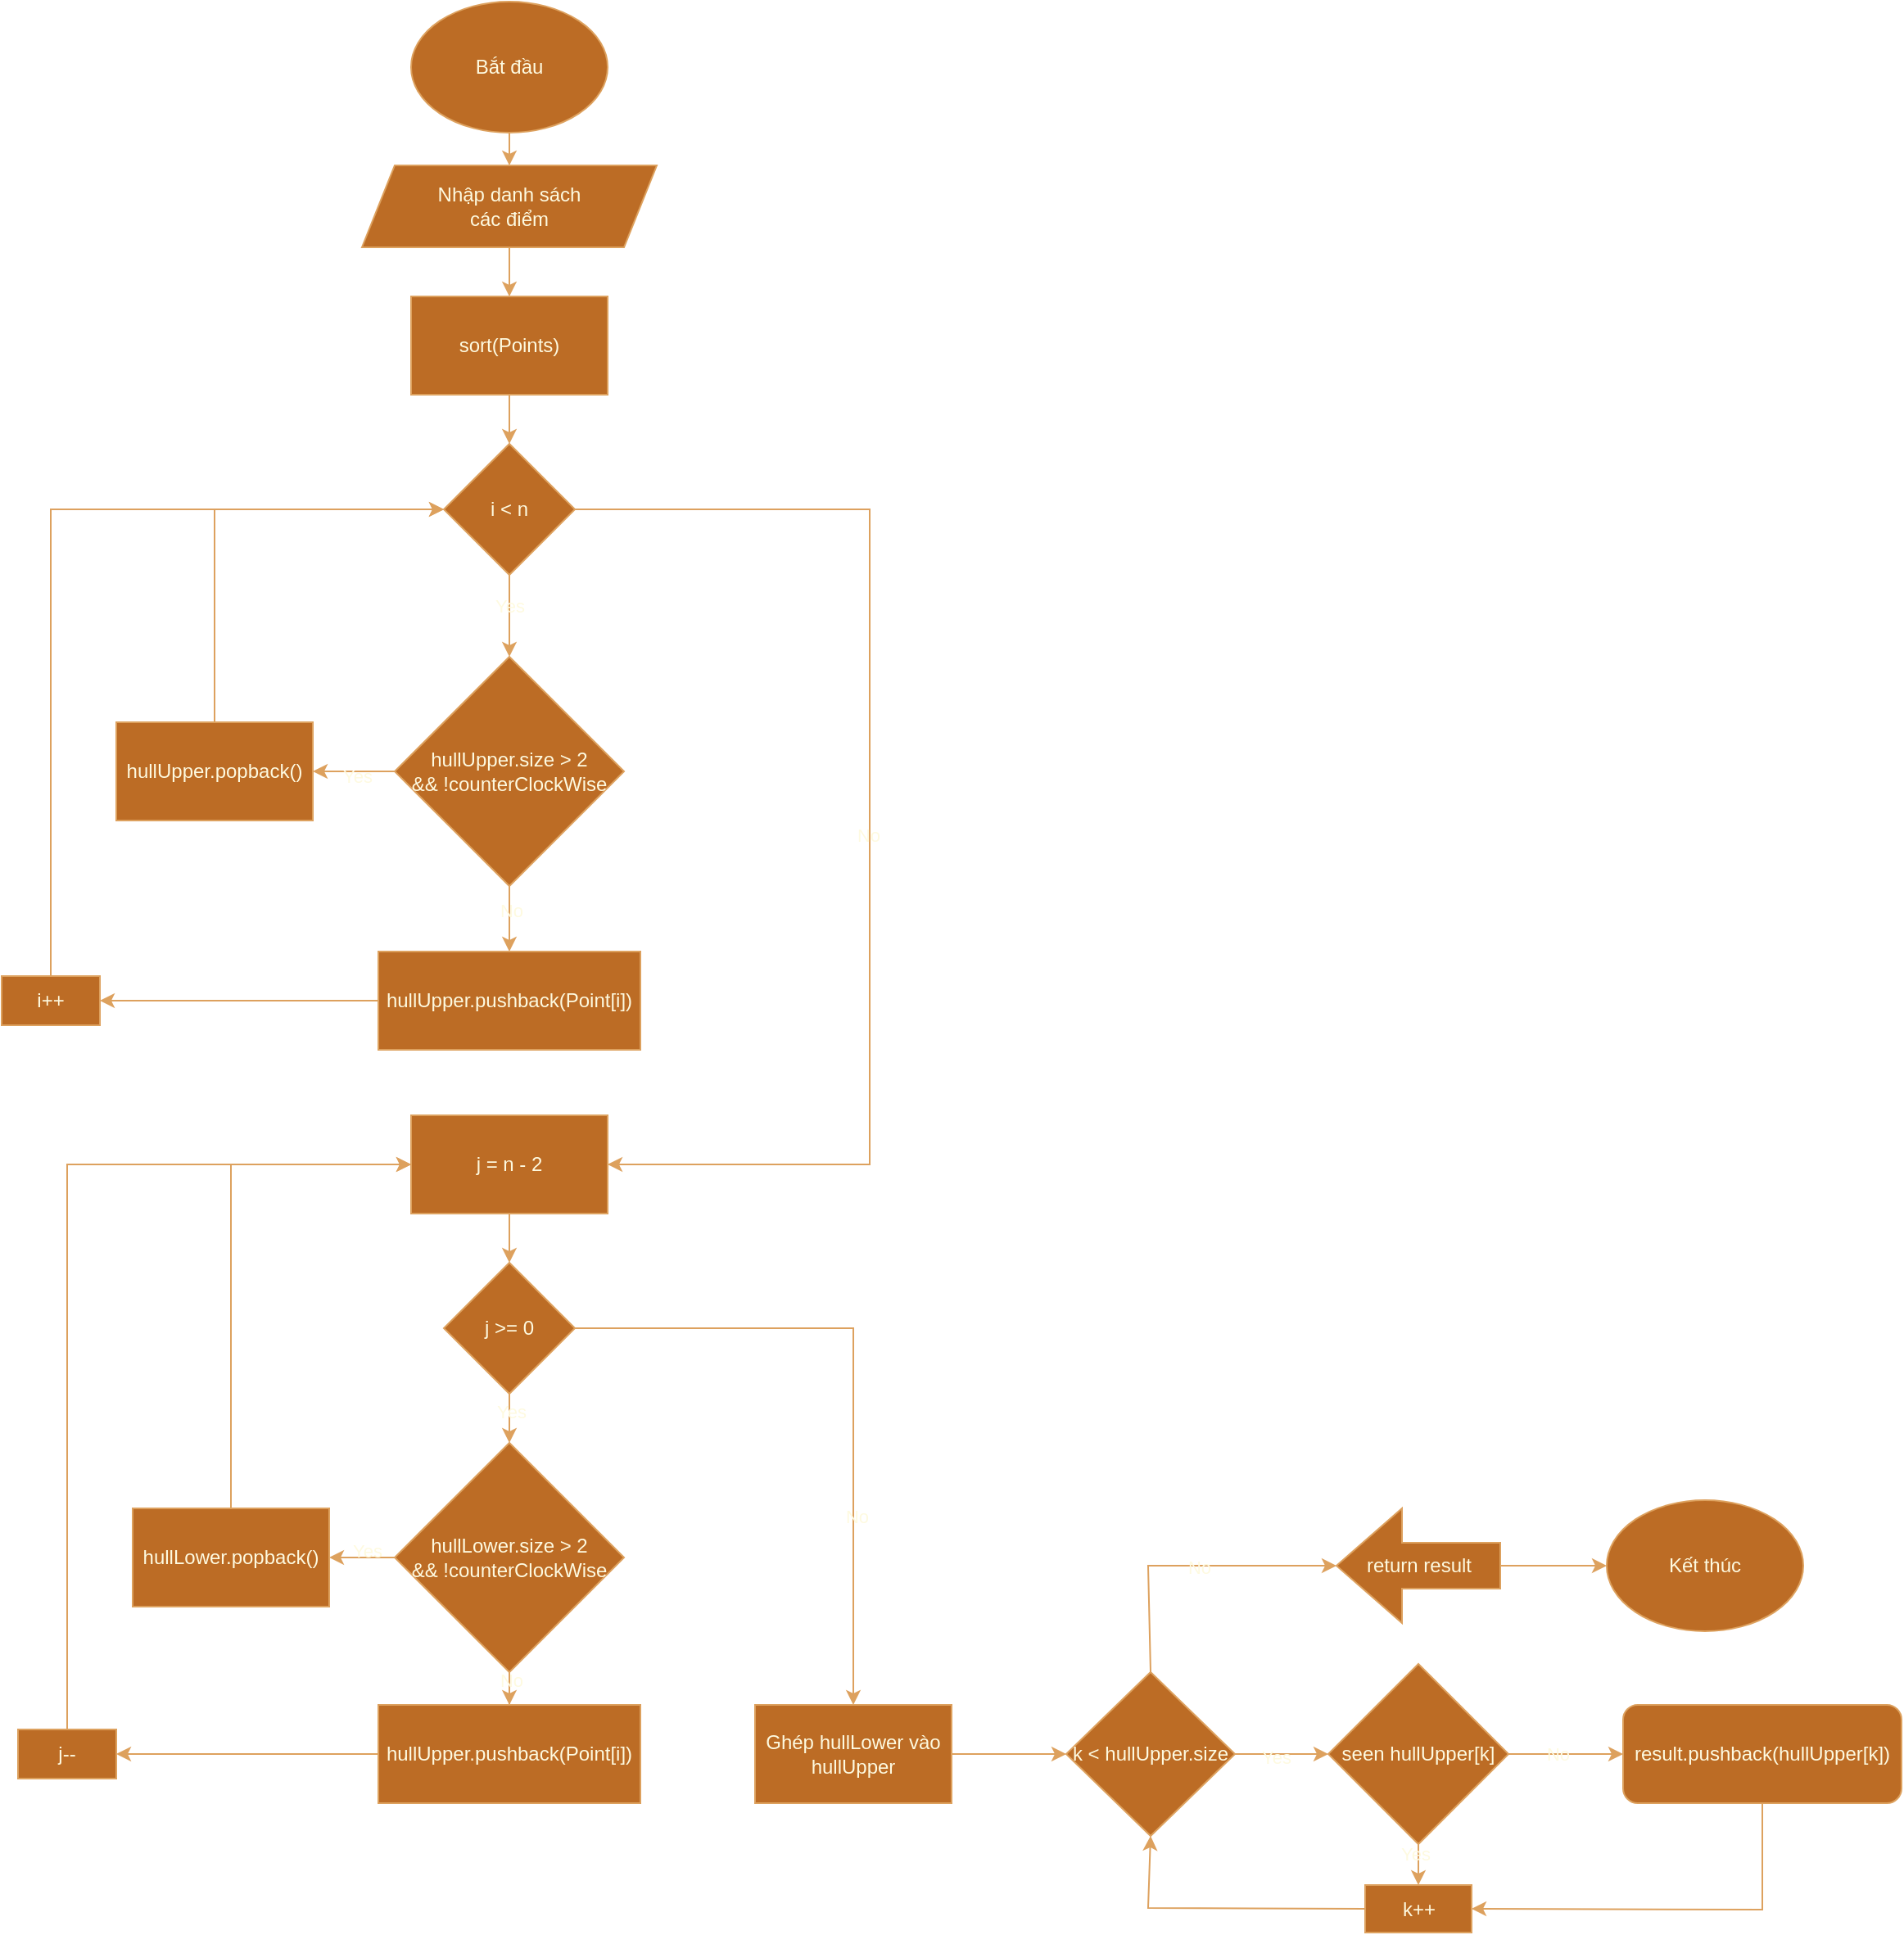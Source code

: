 <mxfile version="25.0.2">
  <diagram name="Trang-1" id="RufHjK9E6aXaLeSwLsm4">
    <mxGraphModel dx="1500" dy="899" grid="1" gridSize="10" guides="1" tooltips="1" connect="1" arrows="1" fold="1" page="1" pageScale="1" pageWidth="827" pageHeight="1169" math="0" shadow="0">
      <root>
        <mxCell id="0" />
        <mxCell id="1" parent="0" />
        <mxCell id="lXDQsaq__p6Wx8OsWrHi-1" value="Bắt đầu" style="ellipse;whiteSpace=wrap;html=1;labelBackgroundColor=none;fillColor=#BC6C25;strokeColor=#DDA15E;fontColor=#FEFAE0;" parent="1" vertex="1">
          <mxGeometry x="340" y="30" width="120" height="80" as="geometry" />
        </mxCell>
        <mxCell id="lXDQsaq__p6Wx8OsWrHi-2" value="Nhập danh sách&lt;div&gt;các điểm&lt;/div&gt;" style="shape=parallelogram;perimeter=parallelogramPerimeter;whiteSpace=wrap;html=1;fixedSize=1;labelBackgroundColor=none;fillColor=#BC6C25;strokeColor=#DDA15E;fontColor=#FEFAE0;" parent="1" vertex="1">
          <mxGeometry x="310" y="130" width="180" height="50" as="geometry" />
        </mxCell>
        <mxCell id="lXDQsaq__p6Wx8OsWrHi-3" value="sort(Points)" style="rounded=0;whiteSpace=wrap;html=1;labelBackgroundColor=none;fillColor=#BC6C25;strokeColor=#DDA15E;fontColor=#FEFAE0;" parent="1" vertex="1">
          <mxGeometry x="340" y="210" width="120" height="60" as="geometry" />
        </mxCell>
        <mxCell id="lXDQsaq__p6Wx8OsWrHi-11" value="" style="endArrow=classic;html=1;rounded=0;entryX=0.5;entryY=0;entryDx=0;entryDy=0;exitX=0.5;exitY=1;exitDx=0;exitDy=0;labelBackgroundColor=none;strokeColor=#DDA15E;fontColor=default;" parent="1" source="lXDQsaq__p6Wx8OsWrHi-1" target="lXDQsaq__p6Wx8OsWrHi-2" edge="1">
          <mxGeometry width="50" height="50" relative="1" as="geometry">
            <mxPoint x="390" y="480" as="sourcePoint" />
            <mxPoint x="440" y="430" as="targetPoint" />
          </mxGeometry>
        </mxCell>
        <mxCell id="lXDQsaq__p6Wx8OsWrHi-12" value="" style="endArrow=classic;html=1;rounded=0;entryX=0.5;entryY=0;entryDx=0;entryDy=0;labelBackgroundColor=none;strokeColor=#DDA15E;fontColor=default;" parent="1" target="lXDQsaq__p6Wx8OsWrHi-3" edge="1">
          <mxGeometry width="50" height="50" relative="1" as="geometry">
            <mxPoint x="400" y="180" as="sourcePoint" />
            <mxPoint x="410" y="140" as="targetPoint" />
          </mxGeometry>
        </mxCell>
        <mxCell id="lXDQsaq__p6Wx8OsWrHi-13" value="" style="endArrow=classic;html=1;rounded=0;entryX=0.5;entryY=0;entryDx=0;entryDy=0;labelBackgroundColor=none;strokeColor=#DDA15E;fontColor=default;" parent="1" target="lXDQsaq__p6Wx8OsWrHi-18" edge="1">
          <mxGeometry width="50" height="50" relative="1" as="geometry">
            <mxPoint x="400" y="270" as="sourcePoint" />
            <mxPoint x="400" y="290" as="targetPoint" />
          </mxGeometry>
        </mxCell>
        <mxCell id="lXDQsaq__p6Wx8OsWrHi-21" value="" style="edgeStyle=orthogonalEdgeStyle;rounded=0;orthogonalLoop=1;jettySize=auto;html=1;labelBackgroundColor=none;strokeColor=#DDA15E;fontColor=default;" parent="1" source="lXDQsaq__p6Wx8OsWrHi-18" target="lXDQsaq__p6Wx8OsWrHi-20" edge="1">
          <mxGeometry relative="1" as="geometry" />
        </mxCell>
        <mxCell id="lXDQsaq__p6Wx8OsWrHi-22" value="Yes" style="edgeLabel;html=1;align=center;verticalAlign=middle;resizable=0;points=[];labelBackgroundColor=none;fontColor=#FEFAE0;" parent="lXDQsaq__p6Wx8OsWrHi-21" vertex="1" connectable="0">
          <mxGeometry x="-0.26" relative="1" as="geometry">
            <mxPoint as="offset" />
          </mxGeometry>
        </mxCell>
        <mxCell id="lXDQsaq__p6Wx8OsWrHi-18" value="i &amp;lt; n" style="rhombus;whiteSpace=wrap;html=1;labelBackgroundColor=none;fillColor=#BC6C25;strokeColor=#DDA15E;fontColor=#FEFAE0;" parent="1" vertex="1">
          <mxGeometry x="360" y="300" width="80" height="80" as="geometry" />
        </mxCell>
        <mxCell id="lXDQsaq__p6Wx8OsWrHi-25" value="" style="edgeStyle=orthogonalEdgeStyle;rounded=0;orthogonalLoop=1;jettySize=auto;html=1;labelBackgroundColor=none;strokeColor=#DDA15E;fontColor=default;" parent="1" source="lXDQsaq__p6Wx8OsWrHi-20" target="lXDQsaq__p6Wx8OsWrHi-23" edge="1">
          <mxGeometry relative="1" as="geometry" />
        </mxCell>
        <mxCell id="lXDQsaq__p6Wx8OsWrHi-26" value="Yes" style="edgeLabel;html=1;align=center;verticalAlign=middle;resizable=0;points=[];labelBackgroundColor=none;fontColor=#FEFAE0;" parent="lXDQsaq__p6Wx8OsWrHi-25" vertex="1" connectable="0">
          <mxGeometry x="-0.078" y="3" relative="1" as="geometry">
            <mxPoint as="offset" />
          </mxGeometry>
        </mxCell>
        <mxCell id="lXDQsaq__p6Wx8OsWrHi-29" value="" style="edgeStyle=orthogonalEdgeStyle;rounded=0;orthogonalLoop=1;jettySize=auto;html=1;labelBackgroundColor=none;strokeColor=#DDA15E;fontColor=default;" parent="1" source="lXDQsaq__p6Wx8OsWrHi-20" target="lXDQsaq__p6Wx8OsWrHi-28" edge="1">
          <mxGeometry relative="1" as="geometry" />
        </mxCell>
        <mxCell id="lXDQsaq__p6Wx8OsWrHi-30" value="No" style="edgeLabel;html=1;align=center;verticalAlign=middle;resizable=0;points=[];labelBackgroundColor=none;fontColor=#FEFAE0;" parent="lXDQsaq__p6Wx8OsWrHi-29" vertex="1" connectable="0">
          <mxGeometry x="-0.283" y="1" relative="1" as="geometry">
            <mxPoint as="offset" />
          </mxGeometry>
        </mxCell>
        <mxCell id="lXDQsaq__p6Wx8OsWrHi-20" value="hullUpper.size &amp;gt; 2&lt;div&gt;&amp;amp;&amp;amp; !counterClockWise&lt;/div&gt;" style="rhombus;whiteSpace=wrap;html=1;labelBackgroundColor=none;fillColor=#BC6C25;strokeColor=#DDA15E;fontColor=#FEFAE0;" parent="1" vertex="1">
          <mxGeometry x="330" y="430" width="140" height="140" as="geometry" />
        </mxCell>
        <mxCell id="lXDQsaq__p6Wx8OsWrHi-23" value="hullUpper.popback()" style="rounded=0;whiteSpace=wrap;html=1;labelBackgroundColor=none;fillColor=#BC6C25;strokeColor=#DDA15E;fontColor=#FEFAE0;" parent="1" vertex="1">
          <mxGeometry x="160" y="470" width="120" height="60" as="geometry" />
        </mxCell>
        <mxCell id="lXDQsaq__p6Wx8OsWrHi-32" value="" style="edgeStyle=orthogonalEdgeStyle;rounded=0;orthogonalLoop=1;jettySize=auto;html=1;labelBackgroundColor=none;strokeColor=#DDA15E;fontColor=default;" parent="1" source="lXDQsaq__p6Wx8OsWrHi-28" target="lXDQsaq__p6Wx8OsWrHi-31" edge="1">
          <mxGeometry relative="1" as="geometry" />
        </mxCell>
        <mxCell id="lXDQsaq__p6Wx8OsWrHi-28" value="hullUpper.pushback(Point[i])" style="rounded=0;whiteSpace=wrap;html=1;labelBackgroundColor=none;fillColor=#BC6C25;strokeColor=#DDA15E;fontColor=#FEFAE0;" parent="1" vertex="1">
          <mxGeometry x="320" y="610" width="160" height="60" as="geometry" />
        </mxCell>
        <mxCell id="lXDQsaq__p6Wx8OsWrHi-31" value="i++" style="rounded=0;whiteSpace=wrap;html=1;labelBackgroundColor=none;fillColor=#BC6C25;strokeColor=#DDA15E;fontColor=#FEFAE0;" parent="1" vertex="1">
          <mxGeometry x="90" y="625" width="60" height="30" as="geometry" />
        </mxCell>
        <mxCell id="lXDQsaq__p6Wx8OsWrHi-41" value="" style="edgeStyle=orthogonalEdgeStyle;rounded=0;orthogonalLoop=1;jettySize=auto;html=1;labelBackgroundColor=none;strokeColor=#DDA15E;fontColor=default;" parent="1" source="lXDQsaq__p6Wx8OsWrHi-35" target="lXDQsaq__p6Wx8OsWrHi-40" edge="1">
          <mxGeometry relative="1" as="geometry" />
        </mxCell>
        <mxCell id="lXDQsaq__p6Wx8OsWrHi-35" value="j = n - 2" style="rounded=0;whiteSpace=wrap;html=1;labelBackgroundColor=none;fillColor=#BC6C25;strokeColor=#DDA15E;fontColor=#FEFAE0;" parent="1" vertex="1">
          <mxGeometry x="340" y="710" width="120" height="60" as="geometry" />
        </mxCell>
        <mxCell id="lXDQsaq__p6Wx8OsWrHi-36" value="" style="endArrow=classic;html=1;rounded=0;entryX=0;entryY=0.5;entryDx=0;entryDy=0;exitX=0.5;exitY=0;exitDx=0;exitDy=0;labelBackgroundColor=none;strokeColor=#DDA15E;fontColor=default;" parent="1" source="lXDQsaq__p6Wx8OsWrHi-23" target="lXDQsaq__p6Wx8OsWrHi-18" edge="1">
          <mxGeometry width="50" height="50" relative="1" as="geometry">
            <mxPoint x="390" y="510" as="sourcePoint" />
            <mxPoint x="440" y="460" as="targetPoint" />
            <Array as="points">
              <mxPoint x="220" y="340" />
            </Array>
          </mxGeometry>
        </mxCell>
        <mxCell id="lXDQsaq__p6Wx8OsWrHi-37" value="" style="endArrow=classic;html=1;rounded=0;exitX=0.5;exitY=0;exitDx=0;exitDy=0;entryX=0;entryY=0.5;entryDx=0;entryDy=0;labelBackgroundColor=none;strokeColor=#DDA15E;fontColor=default;" parent="1" source="lXDQsaq__p6Wx8OsWrHi-31" target="lXDQsaq__p6Wx8OsWrHi-18" edge="1">
          <mxGeometry width="50" height="50" relative="1" as="geometry">
            <mxPoint x="390" y="510" as="sourcePoint" />
            <mxPoint x="440" y="460" as="targetPoint" />
            <Array as="points">
              <mxPoint x="120" y="340" />
            </Array>
          </mxGeometry>
        </mxCell>
        <mxCell id="lXDQsaq__p6Wx8OsWrHi-38" value="" style="endArrow=classic;html=1;rounded=0;entryX=1;entryY=0.5;entryDx=0;entryDy=0;exitX=1;exitY=0.5;exitDx=0;exitDy=0;labelBackgroundColor=none;strokeColor=#DDA15E;fontColor=default;" parent="1" source="lXDQsaq__p6Wx8OsWrHi-18" target="lXDQsaq__p6Wx8OsWrHi-35" edge="1">
          <mxGeometry width="50" height="50" relative="1" as="geometry">
            <mxPoint x="390" y="600" as="sourcePoint" />
            <mxPoint x="440" y="550" as="targetPoint" />
            <Array as="points">
              <mxPoint x="620" y="340" />
              <mxPoint x="620" y="740" />
            </Array>
          </mxGeometry>
        </mxCell>
        <mxCell id="lXDQsaq__p6Wx8OsWrHi-39" value="No" style="edgeLabel;html=1;align=center;verticalAlign=middle;resizable=0;points=[];labelBackgroundColor=none;fontColor=#FEFAE0;" parent="lXDQsaq__p6Wx8OsWrHi-38" vertex="1" connectable="0">
          <mxGeometry x="0.025" y="-1" relative="1" as="geometry">
            <mxPoint as="offset" />
          </mxGeometry>
        </mxCell>
        <mxCell id="lXDQsaq__p6Wx8OsWrHi-43" value="" style="edgeStyle=orthogonalEdgeStyle;rounded=0;orthogonalLoop=1;jettySize=auto;html=1;labelBackgroundColor=none;strokeColor=#DDA15E;fontColor=default;" parent="1" source="lXDQsaq__p6Wx8OsWrHi-40" target="lXDQsaq__p6Wx8OsWrHi-42" edge="1">
          <mxGeometry relative="1" as="geometry" />
        </mxCell>
        <mxCell id="lXDQsaq__p6Wx8OsWrHi-44" value="Yes" style="edgeLabel;html=1;align=center;verticalAlign=middle;resizable=0;points=[];labelBackgroundColor=none;fontColor=#FEFAE0;" parent="lXDQsaq__p6Wx8OsWrHi-43" vertex="1" connectable="0">
          <mxGeometry x="0.167" y="-1" relative="1" as="geometry">
            <mxPoint as="offset" />
          </mxGeometry>
        </mxCell>
        <mxCell id="lXDQsaq__p6Wx8OsWrHi-40" value="j &amp;gt;= 0" style="rhombus;whiteSpace=wrap;html=1;labelBackgroundColor=none;fillColor=#BC6C25;strokeColor=#DDA15E;fontColor=#FEFAE0;" parent="1" vertex="1">
          <mxGeometry x="360" y="800" width="80" height="80" as="geometry" />
        </mxCell>
        <mxCell id="lXDQsaq__p6Wx8OsWrHi-46" value="" style="edgeStyle=orthogonalEdgeStyle;rounded=0;orthogonalLoop=1;jettySize=auto;html=1;labelBackgroundColor=none;strokeColor=#DDA15E;fontColor=default;" parent="1" source="lXDQsaq__p6Wx8OsWrHi-42" target="lXDQsaq__p6Wx8OsWrHi-45" edge="1">
          <mxGeometry relative="1" as="geometry" />
        </mxCell>
        <mxCell id="lXDQsaq__p6Wx8OsWrHi-47" value="Yes" style="edgeLabel;html=1;align=center;verticalAlign=middle;resizable=0;points=[];labelBackgroundColor=none;fontColor=#FEFAE0;" parent="lXDQsaq__p6Wx8OsWrHi-46" vertex="1" connectable="0">
          <mxGeometry x="-0.1" y="-4" relative="1" as="geometry">
            <mxPoint x="1" as="offset" />
          </mxGeometry>
        </mxCell>
        <mxCell id="lXDQsaq__p6Wx8OsWrHi-54" value="" style="edgeStyle=orthogonalEdgeStyle;rounded=0;orthogonalLoop=1;jettySize=auto;html=1;labelBackgroundColor=none;strokeColor=#DDA15E;fontColor=default;" parent="1" source="lXDQsaq__p6Wx8OsWrHi-42" target="lXDQsaq__p6Wx8OsWrHi-50" edge="1">
          <mxGeometry relative="1" as="geometry" />
        </mxCell>
        <mxCell id="lXDQsaq__p6Wx8OsWrHi-55" value="No" style="edgeLabel;html=1;align=center;verticalAlign=middle;resizable=0;points=[];labelBackgroundColor=none;fontColor=#FEFAE0;" parent="lXDQsaq__p6Wx8OsWrHi-54" vertex="1" connectable="0">
          <mxGeometry x="0.5" y="1" relative="1" as="geometry">
            <mxPoint as="offset" />
          </mxGeometry>
        </mxCell>
        <mxCell id="lXDQsaq__p6Wx8OsWrHi-42" value="hullLower.size &amp;gt; 2&lt;div&gt;&amp;amp;&amp;amp; !counterClockWise&lt;/div&gt;" style="rhombus;whiteSpace=wrap;html=1;labelBackgroundColor=none;fillColor=#BC6C25;strokeColor=#DDA15E;fontColor=#FEFAE0;" parent="1" vertex="1">
          <mxGeometry x="330" y="910" width="140" height="140" as="geometry" />
        </mxCell>
        <mxCell id="lXDQsaq__p6Wx8OsWrHi-45" value="hullLower.popback()" style="rounded=0;whiteSpace=wrap;html=1;labelBackgroundColor=none;fillColor=#BC6C25;strokeColor=#DDA15E;fontColor=#FEFAE0;" parent="1" vertex="1">
          <mxGeometry x="170" y="950" width="120" height="60" as="geometry" />
        </mxCell>
        <mxCell id="lXDQsaq__p6Wx8OsWrHi-48" value="" style="endArrow=classic;html=1;rounded=0;exitX=0.5;exitY=0;exitDx=0;exitDy=0;entryX=0;entryY=0.5;entryDx=0;entryDy=0;labelBackgroundColor=none;strokeColor=#DDA15E;fontColor=default;" parent="1" source="lXDQsaq__p6Wx8OsWrHi-45" target="lXDQsaq__p6Wx8OsWrHi-35" edge="1">
          <mxGeometry width="50" height="50" relative="1" as="geometry">
            <mxPoint x="390" y="770" as="sourcePoint" />
            <mxPoint x="440" y="720" as="targetPoint" />
            <Array as="points">
              <mxPoint x="230" y="740" />
            </Array>
          </mxGeometry>
        </mxCell>
        <mxCell id="lXDQsaq__p6Wx8OsWrHi-50" value="hullUpper.pushback(Point[i])" style="rounded=0;whiteSpace=wrap;html=1;labelBackgroundColor=none;fillColor=#BC6C25;strokeColor=#DDA15E;fontColor=#FEFAE0;" parent="1" vertex="1">
          <mxGeometry x="320" y="1070" width="160" height="60" as="geometry" />
        </mxCell>
        <mxCell id="lXDQsaq__p6Wx8OsWrHi-51" value="j--" style="rounded=0;whiteSpace=wrap;html=1;labelBackgroundColor=none;fillColor=#BC6C25;strokeColor=#DDA15E;fontColor=#FEFAE0;" parent="1" vertex="1">
          <mxGeometry x="100" y="1085" width="60" height="30" as="geometry" />
        </mxCell>
        <mxCell id="lXDQsaq__p6Wx8OsWrHi-52" value="" style="endArrow=classic;html=1;rounded=0;exitX=0;exitY=0.5;exitDx=0;exitDy=0;entryX=1;entryY=0.5;entryDx=0;entryDy=0;labelBackgroundColor=none;strokeColor=#DDA15E;fontColor=default;" parent="1" source="lXDQsaq__p6Wx8OsWrHi-50" target="lXDQsaq__p6Wx8OsWrHi-51" edge="1">
          <mxGeometry width="50" height="50" relative="1" as="geometry">
            <mxPoint x="220" y="1120" as="sourcePoint" />
            <mxPoint x="270" y="1070" as="targetPoint" />
          </mxGeometry>
        </mxCell>
        <mxCell id="lXDQsaq__p6Wx8OsWrHi-53" value="" style="endArrow=classic;html=1;rounded=0;entryX=0;entryY=0.5;entryDx=0;entryDy=0;exitX=0.5;exitY=0;exitDx=0;exitDy=0;labelBackgroundColor=none;strokeColor=#DDA15E;fontColor=default;" parent="1" source="lXDQsaq__p6Wx8OsWrHi-51" target="lXDQsaq__p6Wx8OsWrHi-35" edge="1">
          <mxGeometry width="50" height="50" relative="1" as="geometry">
            <mxPoint x="90" y="900" as="sourcePoint" />
            <mxPoint x="140" y="850" as="targetPoint" />
            <Array as="points">
              <mxPoint x="130" y="740" />
            </Array>
          </mxGeometry>
        </mxCell>
        <mxCell id="lXDQsaq__p6Wx8OsWrHi-60" value="" style="edgeStyle=orthogonalEdgeStyle;rounded=0;orthogonalLoop=1;jettySize=auto;html=1;labelBackgroundColor=none;strokeColor=#DDA15E;fontColor=default;" parent="1" source="lXDQsaq__p6Wx8OsWrHi-56" target="lXDQsaq__p6Wx8OsWrHi-57" edge="1">
          <mxGeometry relative="1" as="geometry" />
        </mxCell>
        <mxCell id="lXDQsaq__p6Wx8OsWrHi-56" value="Ghép hullLower vào hullUpper" style="rounded=0;whiteSpace=wrap;html=1;labelBackgroundColor=none;fillColor=#BC6C25;strokeColor=#DDA15E;fontColor=#FEFAE0;" parent="1" vertex="1">
          <mxGeometry x="550" y="1070" width="120" height="60" as="geometry" />
        </mxCell>
        <mxCell id="lXDQsaq__p6Wx8OsWrHi-62" value="" style="edgeStyle=orthogonalEdgeStyle;rounded=0;orthogonalLoop=1;jettySize=auto;html=1;labelBackgroundColor=none;strokeColor=#DDA15E;fontColor=default;" parent="1" source="lXDQsaq__p6Wx8OsWrHi-57" target="lXDQsaq__p6Wx8OsWrHi-61" edge="1">
          <mxGeometry relative="1" as="geometry" />
        </mxCell>
        <mxCell id="lXDQsaq__p6Wx8OsWrHi-63" value="Yes" style="edgeLabel;html=1;align=center;verticalAlign=middle;resizable=0;points=[];labelBackgroundColor=none;fontColor=#FEFAE0;" parent="lXDQsaq__p6Wx8OsWrHi-62" vertex="1" connectable="0">
          <mxGeometry x="-0.116" y="-2" relative="1" as="geometry">
            <mxPoint as="offset" />
          </mxGeometry>
        </mxCell>
        <mxCell id="lXDQsaq__p6Wx8OsWrHi-57" value="k &amp;lt; hullUpper.size" style="rhombus;whiteSpace=wrap;html=1;labelBackgroundColor=none;fillColor=#BC6C25;strokeColor=#DDA15E;fontColor=#FEFAE0;" parent="1" vertex="1">
          <mxGeometry x="740" y="1050" width="103" height="100" as="geometry" />
        </mxCell>
        <mxCell id="lXDQsaq__p6Wx8OsWrHi-58" value="" style="endArrow=classic;html=1;rounded=0;exitX=1;exitY=0.5;exitDx=0;exitDy=0;entryX=0.5;entryY=0;entryDx=0;entryDy=0;labelBackgroundColor=none;strokeColor=#DDA15E;fontColor=default;" parent="1" source="lXDQsaq__p6Wx8OsWrHi-40" target="lXDQsaq__p6Wx8OsWrHi-56" edge="1">
          <mxGeometry width="50" height="50" relative="1" as="geometry">
            <mxPoint x="610" y="880" as="sourcePoint" />
            <mxPoint x="660" y="830" as="targetPoint" />
            <Array as="points">
              <mxPoint x="610" y="840" />
            </Array>
          </mxGeometry>
        </mxCell>
        <mxCell id="lXDQsaq__p6Wx8OsWrHi-59" value="No" style="edgeLabel;html=1;align=center;verticalAlign=middle;resizable=0;points=[];labelBackgroundColor=none;fontColor=#FEFAE0;" parent="lXDQsaq__p6Wx8OsWrHi-58" vertex="1" connectable="0">
          <mxGeometry x="0.423" y="2" relative="1" as="geometry">
            <mxPoint as="offset" />
          </mxGeometry>
        </mxCell>
        <mxCell id="lXDQsaq__p6Wx8OsWrHi-65" value="" style="edgeStyle=orthogonalEdgeStyle;rounded=0;orthogonalLoop=1;jettySize=auto;html=1;labelBackgroundColor=none;strokeColor=#DDA15E;fontColor=default;" parent="1" source="lXDQsaq__p6Wx8OsWrHi-61" target="lXDQsaq__p6Wx8OsWrHi-64" edge="1">
          <mxGeometry relative="1" as="geometry" />
        </mxCell>
        <mxCell id="lXDQsaq__p6Wx8OsWrHi-66" value="No" style="edgeLabel;html=1;align=center;verticalAlign=middle;resizable=0;points=[];labelBackgroundColor=none;fontColor=#FEFAE0;" parent="lXDQsaq__p6Wx8OsWrHi-65" vertex="1" connectable="0">
          <mxGeometry x="-0.154" relative="1" as="geometry">
            <mxPoint as="offset" />
          </mxGeometry>
        </mxCell>
        <mxCell id="lXDQsaq__p6Wx8OsWrHi-72" value="" style="edgeStyle=orthogonalEdgeStyle;rounded=0;orthogonalLoop=1;jettySize=auto;html=1;labelBackgroundColor=none;strokeColor=#DDA15E;fontColor=default;" parent="1" source="lXDQsaq__p6Wx8OsWrHi-61" target="lXDQsaq__p6Wx8OsWrHi-67" edge="1">
          <mxGeometry relative="1" as="geometry" />
        </mxCell>
        <mxCell id="lXDQsaq__p6Wx8OsWrHi-73" value="Yes" style="edgeLabel;html=1;align=center;verticalAlign=middle;resizable=0;points=[];labelBackgroundColor=none;fontColor=#FEFAE0;" parent="lXDQsaq__p6Wx8OsWrHi-72" vertex="1" connectable="0">
          <mxGeometry x="0.3" y="-2" relative="1" as="geometry">
            <mxPoint as="offset" />
          </mxGeometry>
        </mxCell>
        <mxCell id="lXDQsaq__p6Wx8OsWrHi-61" value="seen hullUpper[k]" style="rhombus;whiteSpace=wrap;html=1;labelBackgroundColor=none;fillColor=#BC6C25;strokeColor=#DDA15E;fontColor=#FEFAE0;" parent="1" vertex="1">
          <mxGeometry x="900" y="1045" width="110" height="110" as="geometry" />
        </mxCell>
        <mxCell id="lXDQsaq__p6Wx8OsWrHi-64" value="result.pushback(hullUpper[k])" style="rounded=1;whiteSpace=wrap;html=1;labelBackgroundColor=none;fillColor=#BC6C25;strokeColor=#DDA15E;fontColor=#FEFAE0;" parent="1" vertex="1">
          <mxGeometry x="1080" y="1070" width="170" height="60" as="geometry" />
        </mxCell>
        <mxCell id="lXDQsaq__p6Wx8OsWrHi-67" value="k++" style="rounded=0;whiteSpace=wrap;html=1;labelBackgroundColor=none;fillColor=#BC6C25;strokeColor=#DDA15E;fontColor=#FEFAE0;" parent="1" vertex="1">
          <mxGeometry x="922.5" y="1180" width="65" height="29" as="geometry" />
        </mxCell>
        <mxCell id="lXDQsaq__p6Wx8OsWrHi-69" value="" style="endArrow=classic;html=1;rounded=0;entryX=0.5;entryY=1;entryDx=0;entryDy=0;exitX=0;exitY=0.5;exitDx=0;exitDy=0;labelBackgroundColor=none;strokeColor=#DDA15E;fontColor=default;" parent="1" source="lXDQsaq__p6Wx8OsWrHi-67" target="lXDQsaq__p6Wx8OsWrHi-57" edge="1">
          <mxGeometry width="50" height="50" relative="1" as="geometry">
            <mxPoint x="800" y="1250" as="sourcePoint" />
            <mxPoint x="850" y="1200" as="targetPoint" />
            <Array as="points">
              <mxPoint x="790" y="1194" />
            </Array>
          </mxGeometry>
        </mxCell>
        <mxCell id="lXDQsaq__p6Wx8OsWrHi-71" value="" style="endArrow=classic;html=1;rounded=0;entryX=1;entryY=0.5;entryDx=0;entryDy=0;exitX=0.5;exitY=1;exitDx=0;exitDy=0;labelBackgroundColor=none;strokeColor=#DDA15E;fontColor=default;" parent="1" source="lXDQsaq__p6Wx8OsWrHi-64" target="lXDQsaq__p6Wx8OsWrHi-67" edge="1">
          <mxGeometry width="50" height="50" relative="1" as="geometry">
            <mxPoint x="1080" y="1220" as="sourcePoint" />
            <mxPoint x="1130" y="1170" as="targetPoint" />
            <Array as="points">
              <mxPoint x="1165" y="1195" />
            </Array>
          </mxGeometry>
        </mxCell>
        <mxCell id="lXDQsaq__p6Wx8OsWrHi-80" value="" style="edgeStyle=orthogonalEdgeStyle;rounded=0;orthogonalLoop=1;jettySize=auto;html=1;labelBackgroundColor=none;strokeColor=#DDA15E;fontColor=default;" parent="1" source="lXDQsaq__p6Wx8OsWrHi-74" target="lXDQsaq__p6Wx8OsWrHi-77" edge="1">
          <mxGeometry relative="1" as="geometry" />
        </mxCell>
        <mxCell id="lXDQsaq__p6Wx8OsWrHi-74" value="return result" style="html=1;shadow=0;dashed=0;align=center;verticalAlign=middle;shape=mxgraph.arrows2.arrow;dy=0.6;dx=40;flipH=1;notch=0;labelBackgroundColor=none;fillColor=#BC6C25;strokeColor=#DDA15E;fontColor=#FEFAE0;" parent="1" vertex="1">
          <mxGeometry x="905" y="950" width="100" height="70" as="geometry" />
        </mxCell>
        <mxCell id="lXDQsaq__p6Wx8OsWrHi-75" value="" style="endArrow=classic;html=1;rounded=0;entryX=1;entryY=0.5;entryDx=0;entryDy=0;entryPerimeter=0;exitX=0.5;exitY=0;exitDx=0;exitDy=0;labelBackgroundColor=none;strokeColor=#DDA15E;fontColor=default;" parent="1" source="lXDQsaq__p6Wx8OsWrHi-57" target="lXDQsaq__p6Wx8OsWrHi-74" edge="1">
          <mxGeometry width="50" height="50" relative="1" as="geometry">
            <mxPoint x="750" y="1040" as="sourcePoint" />
            <mxPoint x="800" y="990" as="targetPoint" />
            <Array as="points">
              <mxPoint x="790" y="985" />
            </Array>
          </mxGeometry>
        </mxCell>
        <mxCell id="lXDQsaq__p6Wx8OsWrHi-76" value="No" style="edgeLabel;html=1;align=center;verticalAlign=middle;resizable=0;points=[];labelBackgroundColor=none;fontColor=#FEFAE0;" parent="lXDQsaq__p6Wx8OsWrHi-75" vertex="1" connectable="0">
          <mxGeometry x="0.061" y="-1" relative="1" as="geometry">
            <mxPoint as="offset" />
          </mxGeometry>
        </mxCell>
        <mxCell id="lXDQsaq__p6Wx8OsWrHi-77" value="Kết thúc" style="ellipse;whiteSpace=wrap;html=1;labelBackgroundColor=none;fillColor=#BC6C25;strokeColor=#DDA15E;fontColor=#FEFAE0;" parent="1" vertex="1">
          <mxGeometry x="1070" y="945" width="120" height="80" as="geometry" />
        </mxCell>
      </root>
    </mxGraphModel>
  </diagram>
</mxfile>
